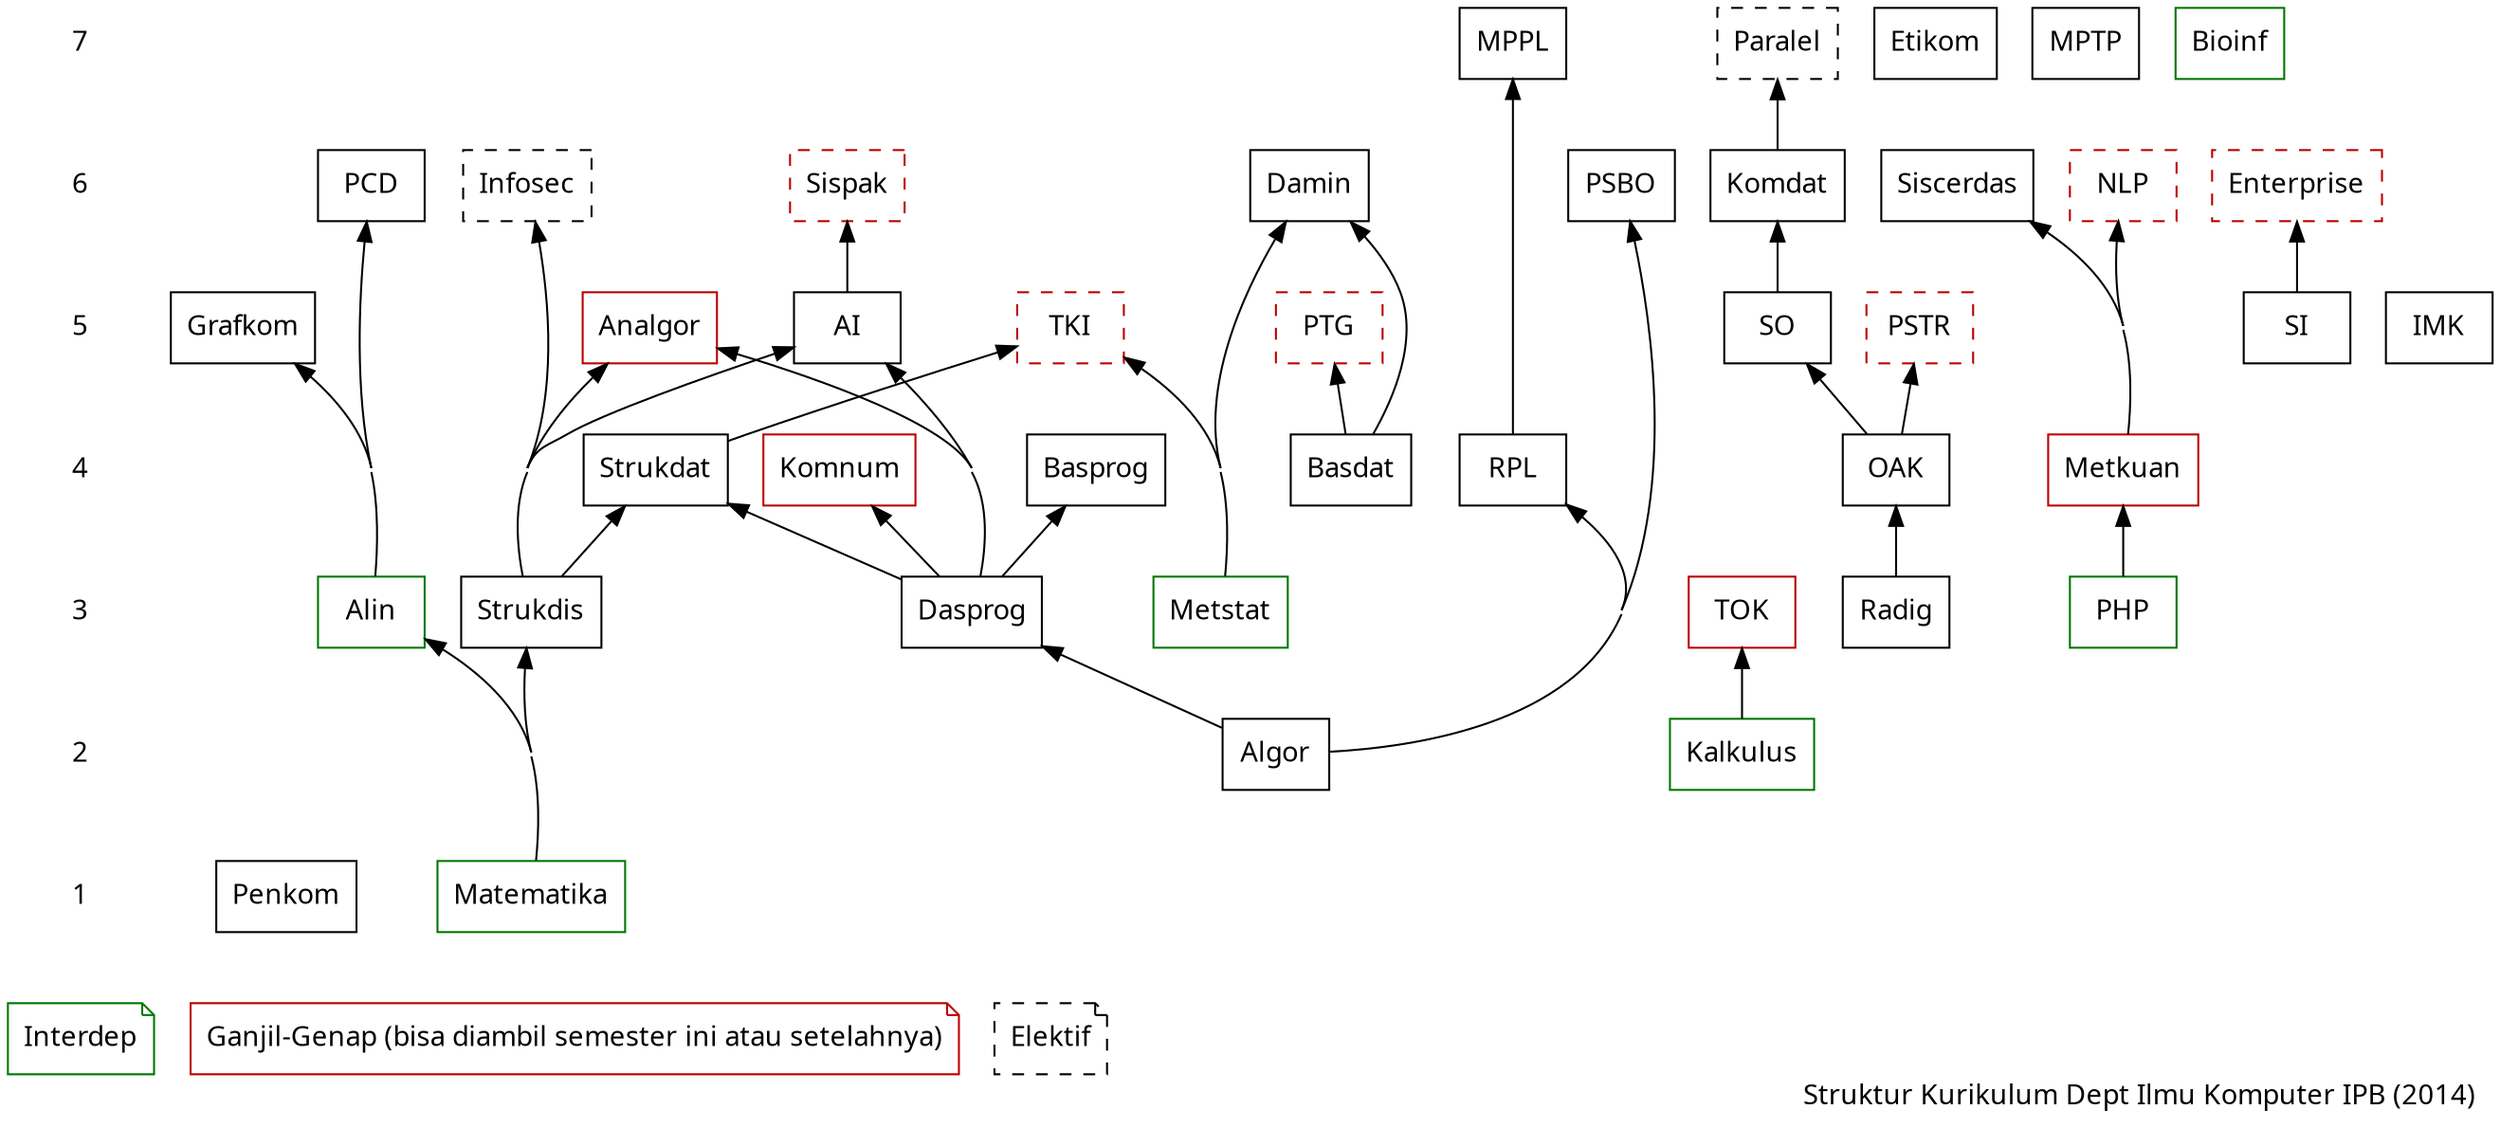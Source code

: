 digraph kom2014
{
    node [shape="box"; fontname="Fira Sans"]
    edge [dir="back"]
    concentrate="true"

    # semester
    subgraph sem {
        node [shape="plaintext"]
        edge [style="invis"]
        7 -> 6 -> 5 -> 4 -> 3 -> 2 -> 1
    }

    # mayor
    {rank="same" 1 Penkom Matematika}
    {rank="same" 2 Algor Kalkulus}
    {rank="same" 3 Dasprog Alin Strukdis Radig Metstat PHP TOK}
    {rank="same" 4 Basprog Strukdat RPL OAK Basdat Metkuan Komnum}
    {rank="same" 5 AI Grafkom SO SI IMK Analgor}
    {rank="same" 6 PCD PSBO Komdat Damin Siscerdas}
    {rank="same" 7 Etikom MPTP MPPL Bioinf}
    Dasprog -> Algor
    Alin -> Matematika
    Strukdis -> Matematika
    TOK -> Kalkulus
    Basprog -> Dasprog
    OAK -> Radig
    Strukdat -> {Dasprog Strukdis}
    RPL -> Algor
    Komnum -> Dasprog
    Metkuan -> PHP
    AI -> {Dasprog Strukdis}        // -> Strukdat ?
    Grafkom -> Alin
    SO -> OAK
    Analgor -> {Dasprog Strukdis}   // -> Strukdat ?
    Komdat -> SO
    Siscerdas -> Metkuan
    PCD -> Alin
    Damin -> {Basdat Metstat}
    PSBO -> Algor
    MPPL -> RPL

    #interdep
    Matematika, Kalkulus, Metstat, Alin, PHP, Bioinf [color="#007700"]

    # elektif
    PSTR, PTG, TKI, Infosec, Sispak, Enterprise, NLP, Paralel [style="dashed"]
    {rank="same" 5 PSTR, PTG, TKI}
    {rank="same" 6 Infosec, Sispak, Enterprise, NLP}
    {rank="same" 7 Paralel}
    PSTR -> OAK
    PTG -> Basdat
    TKI -> {Metstat Strukdat}
    Infosec -> Strukdis
    Sispak -> AI
    Enterprise -> SI
    NLP -> Metkuan
    Paralel -> Komdat

    # ganjil-genap
    TOK, Metkuan, Komnum, Analgor, PSTR, PTG, TKI, Sispak, Enterprise, NLP [color="#bb0000"]

    # keterangan
    {rank="sink" interdep ganjilgenap elektif}
    interdep [shape="note"; color="#007700"; label="Interdep"]
    ganjilgenap [shape="note"; color="#bb0000"; label="Ganjil-Genap (bisa diambil semester ini atau setelahnya)";]
    elektif [shape="note"; style="dashed"; label="Elektif"]

    # title
    label="Struktur Kurikulum Dept Ilmu Komputer IPB (2014)"
    labeljust="r"
    fontname="Fira Sans"
}


